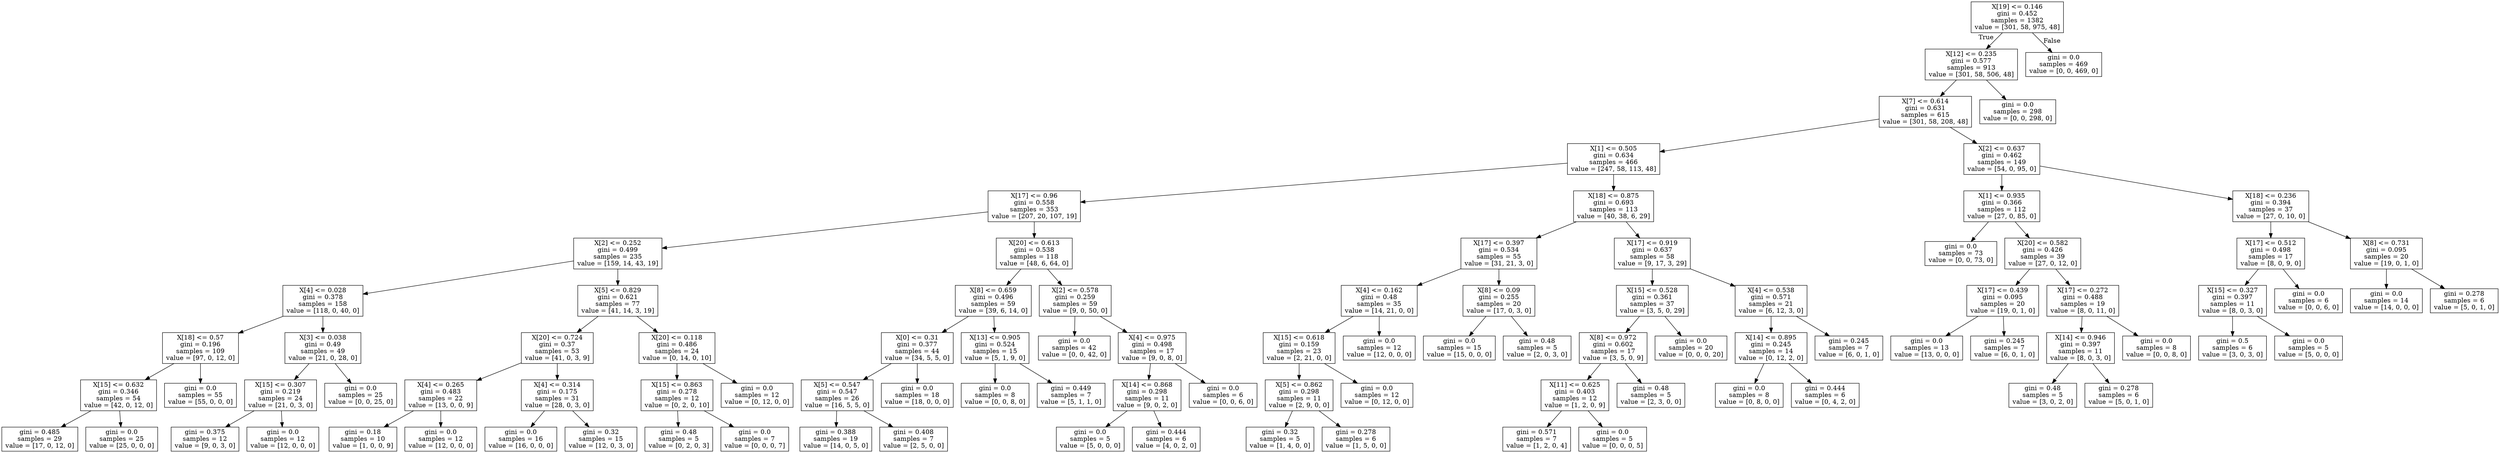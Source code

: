 digraph Tree {
node [shape=box] ;
0 [label="X[19] <= 0.146\ngini = 0.452\nsamples = 1382\nvalue = [301, 58, 975, 48]"] ;
1 [label="X[12] <= 0.235\ngini = 0.577\nsamples = 913\nvalue = [301, 58, 506, 48]"] ;
0 -> 1 [labeldistance=2.5, labelangle=45, headlabel="True"] ;
2 [label="X[7] <= 0.614\ngini = 0.631\nsamples = 615\nvalue = [301, 58, 208, 48]"] ;
1 -> 2 ;
3 [label="X[1] <= 0.505\ngini = 0.634\nsamples = 466\nvalue = [247, 58, 113, 48]"] ;
2 -> 3 ;
4 [label="X[17] <= 0.96\ngini = 0.558\nsamples = 353\nvalue = [207, 20, 107, 19]"] ;
3 -> 4 ;
5 [label="X[2] <= 0.252\ngini = 0.499\nsamples = 235\nvalue = [159, 14, 43, 19]"] ;
4 -> 5 ;
6 [label="X[4] <= 0.028\ngini = 0.378\nsamples = 158\nvalue = [118, 0, 40, 0]"] ;
5 -> 6 ;
7 [label="X[18] <= 0.57\ngini = 0.196\nsamples = 109\nvalue = [97, 0, 12, 0]"] ;
6 -> 7 ;
8 [label="X[15] <= 0.632\ngini = 0.346\nsamples = 54\nvalue = [42, 0, 12, 0]"] ;
7 -> 8 ;
9 [label="gini = 0.485\nsamples = 29\nvalue = [17, 0, 12, 0]"] ;
8 -> 9 ;
10 [label="gini = 0.0\nsamples = 25\nvalue = [25, 0, 0, 0]"] ;
8 -> 10 ;
11 [label="gini = 0.0\nsamples = 55\nvalue = [55, 0, 0, 0]"] ;
7 -> 11 ;
12 [label="X[3] <= 0.038\ngini = 0.49\nsamples = 49\nvalue = [21, 0, 28, 0]"] ;
6 -> 12 ;
13 [label="X[15] <= 0.307\ngini = 0.219\nsamples = 24\nvalue = [21, 0, 3, 0]"] ;
12 -> 13 ;
14 [label="gini = 0.375\nsamples = 12\nvalue = [9, 0, 3, 0]"] ;
13 -> 14 ;
15 [label="gini = 0.0\nsamples = 12\nvalue = [12, 0, 0, 0]"] ;
13 -> 15 ;
16 [label="gini = 0.0\nsamples = 25\nvalue = [0, 0, 25, 0]"] ;
12 -> 16 ;
17 [label="X[5] <= 0.829\ngini = 0.621\nsamples = 77\nvalue = [41, 14, 3, 19]"] ;
5 -> 17 ;
18 [label="X[20] <= 0.724\ngini = 0.37\nsamples = 53\nvalue = [41, 0, 3, 9]"] ;
17 -> 18 ;
19 [label="X[4] <= 0.265\ngini = 0.483\nsamples = 22\nvalue = [13, 0, 0, 9]"] ;
18 -> 19 ;
20 [label="gini = 0.18\nsamples = 10\nvalue = [1, 0, 0, 9]"] ;
19 -> 20 ;
21 [label="gini = 0.0\nsamples = 12\nvalue = [12, 0, 0, 0]"] ;
19 -> 21 ;
22 [label="X[4] <= 0.314\ngini = 0.175\nsamples = 31\nvalue = [28, 0, 3, 0]"] ;
18 -> 22 ;
23 [label="gini = 0.0\nsamples = 16\nvalue = [16, 0, 0, 0]"] ;
22 -> 23 ;
24 [label="gini = 0.32\nsamples = 15\nvalue = [12, 0, 3, 0]"] ;
22 -> 24 ;
25 [label="X[20] <= 0.118\ngini = 0.486\nsamples = 24\nvalue = [0, 14, 0, 10]"] ;
17 -> 25 ;
26 [label="X[15] <= 0.863\ngini = 0.278\nsamples = 12\nvalue = [0, 2, 0, 10]"] ;
25 -> 26 ;
27 [label="gini = 0.48\nsamples = 5\nvalue = [0, 2, 0, 3]"] ;
26 -> 27 ;
28 [label="gini = 0.0\nsamples = 7\nvalue = [0, 0, 0, 7]"] ;
26 -> 28 ;
29 [label="gini = 0.0\nsamples = 12\nvalue = [0, 12, 0, 0]"] ;
25 -> 29 ;
30 [label="X[20] <= 0.613\ngini = 0.538\nsamples = 118\nvalue = [48, 6, 64, 0]"] ;
4 -> 30 ;
31 [label="X[8] <= 0.659\ngini = 0.496\nsamples = 59\nvalue = [39, 6, 14, 0]"] ;
30 -> 31 ;
32 [label="X[0] <= 0.31\ngini = 0.377\nsamples = 44\nvalue = [34, 5, 5, 0]"] ;
31 -> 32 ;
33 [label="X[5] <= 0.547\ngini = 0.547\nsamples = 26\nvalue = [16, 5, 5, 0]"] ;
32 -> 33 ;
34 [label="gini = 0.388\nsamples = 19\nvalue = [14, 0, 5, 0]"] ;
33 -> 34 ;
35 [label="gini = 0.408\nsamples = 7\nvalue = [2, 5, 0, 0]"] ;
33 -> 35 ;
36 [label="gini = 0.0\nsamples = 18\nvalue = [18, 0, 0, 0]"] ;
32 -> 36 ;
37 [label="X[13] <= 0.905\ngini = 0.524\nsamples = 15\nvalue = [5, 1, 9, 0]"] ;
31 -> 37 ;
38 [label="gini = 0.0\nsamples = 8\nvalue = [0, 0, 8, 0]"] ;
37 -> 38 ;
39 [label="gini = 0.449\nsamples = 7\nvalue = [5, 1, 1, 0]"] ;
37 -> 39 ;
40 [label="X[2] <= 0.578\ngini = 0.259\nsamples = 59\nvalue = [9, 0, 50, 0]"] ;
30 -> 40 ;
41 [label="gini = 0.0\nsamples = 42\nvalue = [0, 0, 42, 0]"] ;
40 -> 41 ;
42 [label="X[4] <= 0.975\ngini = 0.498\nsamples = 17\nvalue = [9, 0, 8, 0]"] ;
40 -> 42 ;
43 [label="X[14] <= 0.868\ngini = 0.298\nsamples = 11\nvalue = [9, 0, 2, 0]"] ;
42 -> 43 ;
44 [label="gini = 0.0\nsamples = 5\nvalue = [5, 0, 0, 0]"] ;
43 -> 44 ;
45 [label="gini = 0.444\nsamples = 6\nvalue = [4, 0, 2, 0]"] ;
43 -> 45 ;
46 [label="gini = 0.0\nsamples = 6\nvalue = [0, 0, 6, 0]"] ;
42 -> 46 ;
47 [label="X[18] <= 0.875\ngini = 0.693\nsamples = 113\nvalue = [40, 38, 6, 29]"] ;
3 -> 47 ;
48 [label="X[17] <= 0.397\ngini = 0.534\nsamples = 55\nvalue = [31, 21, 3, 0]"] ;
47 -> 48 ;
49 [label="X[4] <= 0.162\ngini = 0.48\nsamples = 35\nvalue = [14, 21, 0, 0]"] ;
48 -> 49 ;
50 [label="X[15] <= 0.618\ngini = 0.159\nsamples = 23\nvalue = [2, 21, 0, 0]"] ;
49 -> 50 ;
51 [label="X[5] <= 0.862\ngini = 0.298\nsamples = 11\nvalue = [2, 9, 0, 0]"] ;
50 -> 51 ;
52 [label="gini = 0.32\nsamples = 5\nvalue = [1, 4, 0, 0]"] ;
51 -> 52 ;
53 [label="gini = 0.278\nsamples = 6\nvalue = [1, 5, 0, 0]"] ;
51 -> 53 ;
54 [label="gini = 0.0\nsamples = 12\nvalue = [0, 12, 0, 0]"] ;
50 -> 54 ;
55 [label="gini = 0.0\nsamples = 12\nvalue = [12, 0, 0, 0]"] ;
49 -> 55 ;
56 [label="X[8] <= 0.09\ngini = 0.255\nsamples = 20\nvalue = [17, 0, 3, 0]"] ;
48 -> 56 ;
57 [label="gini = 0.0\nsamples = 15\nvalue = [15, 0, 0, 0]"] ;
56 -> 57 ;
58 [label="gini = 0.48\nsamples = 5\nvalue = [2, 0, 3, 0]"] ;
56 -> 58 ;
59 [label="X[17] <= 0.919\ngini = 0.637\nsamples = 58\nvalue = [9, 17, 3, 29]"] ;
47 -> 59 ;
60 [label="X[15] <= 0.528\ngini = 0.361\nsamples = 37\nvalue = [3, 5, 0, 29]"] ;
59 -> 60 ;
61 [label="X[8] <= 0.972\ngini = 0.602\nsamples = 17\nvalue = [3, 5, 0, 9]"] ;
60 -> 61 ;
62 [label="X[11] <= 0.625\ngini = 0.403\nsamples = 12\nvalue = [1, 2, 0, 9]"] ;
61 -> 62 ;
63 [label="gini = 0.571\nsamples = 7\nvalue = [1, 2, 0, 4]"] ;
62 -> 63 ;
64 [label="gini = 0.0\nsamples = 5\nvalue = [0, 0, 0, 5]"] ;
62 -> 64 ;
65 [label="gini = 0.48\nsamples = 5\nvalue = [2, 3, 0, 0]"] ;
61 -> 65 ;
66 [label="gini = 0.0\nsamples = 20\nvalue = [0, 0, 0, 20]"] ;
60 -> 66 ;
67 [label="X[4] <= 0.538\ngini = 0.571\nsamples = 21\nvalue = [6, 12, 3, 0]"] ;
59 -> 67 ;
68 [label="X[14] <= 0.895\ngini = 0.245\nsamples = 14\nvalue = [0, 12, 2, 0]"] ;
67 -> 68 ;
69 [label="gini = 0.0\nsamples = 8\nvalue = [0, 8, 0, 0]"] ;
68 -> 69 ;
70 [label="gini = 0.444\nsamples = 6\nvalue = [0, 4, 2, 0]"] ;
68 -> 70 ;
71 [label="gini = 0.245\nsamples = 7\nvalue = [6, 0, 1, 0]"] ;
67 -> 71 ;
72 [label="X[2] <= 0.637\ngini = 0.462\nsamples = 149\nvalue = [54, 0, 95, 0]"] ;
2 -> 72 ;
73 [label="X[1] <= 0.935\ngini = 0.366\nsamples = 112\nvalue = [27, 0, 85, 0]"] ;
72 -> 73 ;
74 [label="gini = 0.0\nsamples = 73\nvalue = [0, 0, 73, 0]"] ;
73 -> 74 ;
75 [label="X[20] <= 0.582\ngini = 0.426\nsamples = 39\nvalue = [27, 0, 12, 0]"] ;
73 -> 75 ;
76 [label="X[17] <= 0.439\ngini = 0.095\nsamples = 20\nvalue = [19, 0, 1, 0]"] ;
75 -> 76 ;
77 [label="gini = 0.0\nsamples = 13\nvalue = [13, 0, 0, 0]"] ;
76 -> 77 ;
78 [label="gini = 0.245\nsamples = 7\nvalue = [6, 0, 1, 0]"] ;
76 -> 78 ;
79 [label="X[17] <= 0.272\ngini = 0.488\nsamples = 19\nvalue = [8, 0, 11, 0]"] ;
75 -> 79 ;
80 [label="X[14] <= 0.946\ngini = 0.397\nsamples = 11\nvalue = [8, 0, 3, 0]"] ;
79 -> 80 ;
81 [label="gini = 0.48\nsamples = 5\nvalue = [3, 0, 2, 0]"] ;
80 -> 81 ;
82 [label="gini = 0.278\nsamples = 6\nvalue = [5, 0, 1, 0]"] ;
80 -> 82 ;
83 [label="gini = 0.0\nsamples = 8\nvalue = [0, 0, 8, 0]"] ;
79 -> 83 ;
84 [label="X[18] <= 0.236\ngini = 0.394\nsamples = 37\nvalue = [27, 0, 10, 0]"] ;
72 -> 84 ;
85 [label="X[17] <= 0.512\ngini = 0.498\nsamples = 17\nvalue = [8, 0, 9, 0]"] ;
84 -> 85 ;
86 [label="X[15] <= 0.327\ngini = 0.397\nsamples = 11\nvalue = [8, 0, 3, 0]"] ;
85 -> 86 ;
87 [label="gini = 0.5\nsamples = 6\nvalue = [3, 0, 3, 0]"] ;
86 -> 87 ;
88 [label="gini = 0.0\nsamples = 5\nvalue = [5, 0, 0, 0]"] ;
86 -> 88 ;
89 [label="gini = 0.0\nsamples = 6\nvalue = [0, 0, 6, 0]"] ;
85 -> 89 ;
90 [label="X[8] <= 0.731\ngini = 0.095\nsamples = 20\nvalue = [19, 0, 1, 0]"] ;
84 -> 90 ;
91 [label="gini = 0.0\nsamples = 14\nvalue = [14, 0, 0, 0]"] ;
90 -> 91 ;
92 [label="gini = 0.278\nsamples = 6\nvalue = [5, 0, 1, 0]"] ;
90 -> 92 ;
93 [label="gini = 0.0\nsamples = 298\nvalue = [0, 0, 298, 0]"] ;
1 -> 93 ;
94 [label="gini = 0.0\nsamples = 469\nvalue = [0, 0, 469, 0]"] ;
0 -> 94 [labeldistance=2.5, labelangle=-45, headlabel="False"] ;
}